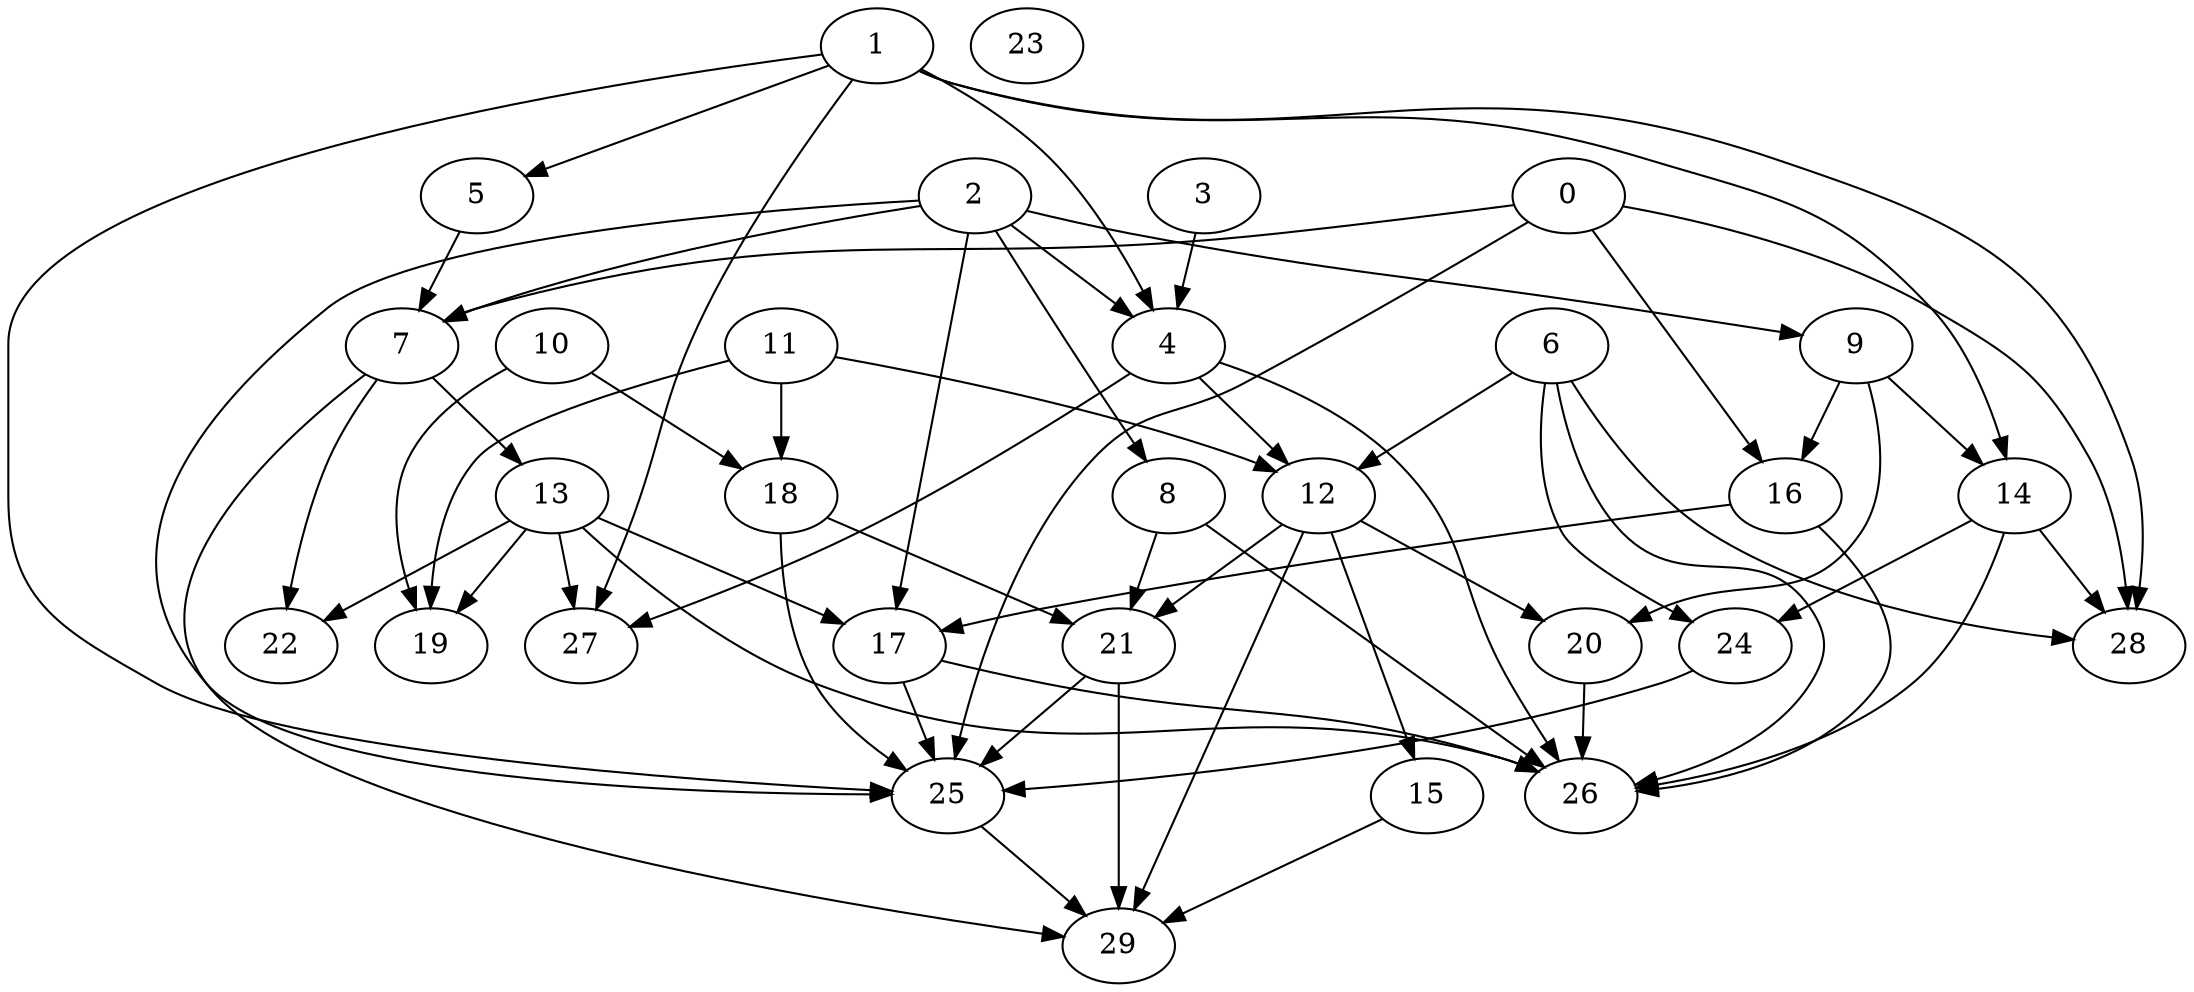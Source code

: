 digraph "Random_Nodes_30_Density_2.07_CCR_0.10_WeightType_Random#1" {
	graph ["Duplicate states"=0,
		GraphType=Random,
		"Max states in OPEN"=0,
		Modes="120000ms; topo-ordered tasks, ; Pruning: task equivalence, fixed order ready list, ; F-value: ; Optimisation: best schedule length (\
SL) optimisation on equal, ",
		NumberOfTasks=30,
		"Pruned using list schedule length"=1,
		"States removed from OPEN"=0,
		TargetSystem="Homogeneous-6",
		"Time to schedule (ms)"=102,
		"Total idle time"=451,
		"Total schedule length"=781,
		"Total sequential time"=3468,
		"Total states created"=2
	];
	1	["Finish time"=160,
		Processor=0,
		"Start time"=0,
		Weight=160];
	5	["Finish time"=341,
		Processor=0,
		"Start time"=160,
		Weight=181];
	1 -> 5	[Weight=10];
	4	["Finish time"=261,
		Processor=1,
		"Start time"=181,
		Weight=80];
	1 -> 4	[Weight=10];
	14	["Finish time"=325,
		Processor=2,
		"Start time"=205,
		Weight=120];
	1 -> 14	[Weight=4];
	25	["Finish time"=721,
		Processor=0,
		"Start time"=581,
		Weight=140];
	1 -> 25	[Weight=5];
	27	["Finish time"=547,
		Processor=2,
		"Start time"=507,
		Weight=40];
	1 -> 27	[Weight=4];
	28	["Finish time"=587,
		Processor=2,
		"Start time"=547,
		Weight=40];
	1 -> 28	[Weight=3];
	3	["Finish time"=181,
		Processor=1,
		"Start time"=0,
		Weight=181];
	3 -> 4	[Weight=8];
	6	["Finish time"=201,
		Processor=2,
		"Start time"=0,
		Weight=201];
	12	["Finish time"=462,
		Processor=1,
		"Start time"=261,
		Weight=201];
	6 -> 12	[Weight=3];
	24	["Finish time"=365,
		Processor=2,
		"Start time"=325,
		Weight=40];
	6 -> 24	[Weight=7];
	26	["Finish time"=771,
		Processor=1,
		"Start time"=590,
		Weight=181];
	6 -> 26	[Weight=7];
	6 -> 28	[Weight=5];
	2	["Finish time"=60,
		Processor=3,
		"Start time"=0,
		Weight=60];
	9	["Finish time"=200,
		Processor=3,
		"Start time"=60,
		Weight=140];
	2 -> 9	[Weight=3];
	2 -> 4	[Weight=10];
	8	["Finish time"=266,
		Processor=5,
		"Start time"=65,
		Weight=201];
	2 -> 8	[Weight=5];
	7	["Finish time"=381,
		Processor=0,
		"Start time"=341,
		Weight=40];
	2 -> 7	[Weight=3];
	17	["Finish time"=581,
		Processor=0,
		"Start time"=461,
		Weight=120];
	2 -> 17	[Weight=9];
	2 -> 25	[Weight=2];
	5 -> 7	[Weight=4];
	11	["Finish time"=140,
		Processor=4,
		"Start time"=0,
		Weight=140];
	11 -> 12	[Weight=9];
	18	["Finish time"=320,
		Processor=4,
		"Start time"=180,
		Weight=140];
	11 -> 18	[Weight=2];
	19	["Finish time"=646,
		Processor=3,
		"Start time"=465,
		Weight=181];
	11 -> 19	[Weight=7];
	16	["Finish time"=340,
		Processor=3,
		"Start time"=200,
		Weight=140];
	9 -> 16	[Weight=5];
	9 -> 14	[Weight=5];
	20	["Finish time"=507,
		Processor=2,
		"Start time"=467,
		Weight=40];
	9 -> 20	[Weight=3];
	4 -> 12	[Weight=4];
	4 -> 26	[Weight=3];
	4 -> 27	[Weight=5];
	0	["Finish time"=60,
		Processor=5,
		"Start time"=0,
		Weight=60];
	0 -> 16	[Weight=10];
	0 -> 7	[Weight=8];
	0 -> 25	[Weight=10];
	0 -> 28	[Weight=5];
	21	["Finish time"=522,
		Processor=1,
		"Start time"=462,
		Weight=60];
	12 -> 21	[Weight=9];
	12 -> 20	[Weight=5];
	15	["Finish time"=565,
		Processor=4,
		"Start time"=465,
		Weight=100];
	12 -> 15	[Weight=3];
	29	["Finish time"=781,
		Processor=0,
		"Start time"=721,
		Weight=60];
	12 -> 29	[Weight=9];
	8 -> 21	[Weight=4];
	8 -> 26	[Weight=7];
	16 -> 17	[Weight=3];
	16 -> 26	[Weight=5];
	13	["Finish time"=461,
		Processor=0,
		"Start time"=381,
		Weight=80];
	7 -> 13	[Weight=10];
	22	["Finish time"=569,
		Processor=5,
		"Start time"=469,
		Weight=100];
	7 -> 22	[Weight=9];
	7 -> 29	[Weight=4];
	10	["Finish time"=180,
		Processor=4,
		"Start time"=140,
		Weight=40];
	10 -> 18	[Weight=5];
	10 -> 19	[Weight=4];
	18 -> 21	[Weight=4];
	18 -> 25	[Weight=3];
	13 -> 17	[Weight=2];
	13 -> 19	[Weight=4];
	13 -> 26	[Weight=8];
	13 -> 22	[Weight=8];
	13 -> 27	[Weight=8];
	14 -> 24	[Weight=2];
	14 -> 26	[Weight=9];
	14 -> 28	[Weight=5];
	17 -> 25	[Weight=4];
	17 -> 26	[Weight=9];
	21 -> 25	[Weight=5];
	21 -> 29	[Weight=4];
	24 -> 25	[Weight=2];
	20 -> 26	[Weight=5];
	25 -> 29	[Weight=3];
	23	["Finish time"=467,
		Processor=5,
		"Start time"=266,
		Weight=201];
	15 -> 29	[Weight=7];
}
